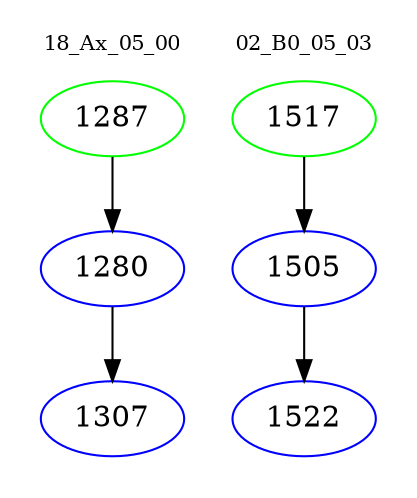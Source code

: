 digraph{
subgraph cluster_0 {
color = white
label = "18_Ax_05_00";
fontsize=10;
T0_1287 [label="1287", color="green"]
T0_1287 -> T0_1280 [color="black"]
T0_1280 [label="1280", color="blue"]
T0_1280 -> T0_1307 [color="black"]
T0_1307 [label="1307", color="blue"]
}
subgraph cluster_1 {
color = white
label = "02_B0_05_03";
fontsize=10;
T1_1517 [label="1517", color="green"]
T1_1517 -> T1_1505 [color="black"]
T1_1505 [label="1505", color="blue"]
T1_1505 -> T1_1522 [color="black"]
T1_1522 [label="1522", color="blue"]
}
}
